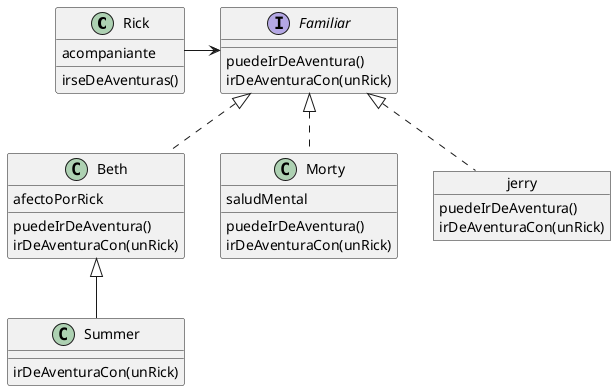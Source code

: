 @startuml
class Rick {
  acompaniante

  irseDeAventuras()
}

interface Familiar {
  puedeIrDeAventura()
  irDeAventuraCon(unRick)
}

class Beth implements Familiar {
  afectoPorRick

  puedeIrDeAventura()
  irDeAventuraCon(unRick)
}

class Morty implements Familiar {
  saludMental

  puedeIrDeAventura()
  irDeAventuraCon(unRick)
}

class Summer extends Beth {
  irDeAventuraCon(unRick)
}

object jerry {
  puedeIrDeAventura()
  irDeAventuraCon(unRick)
}

Familiar <|.. jerry
Familiar <-l- Rick
@enduml
